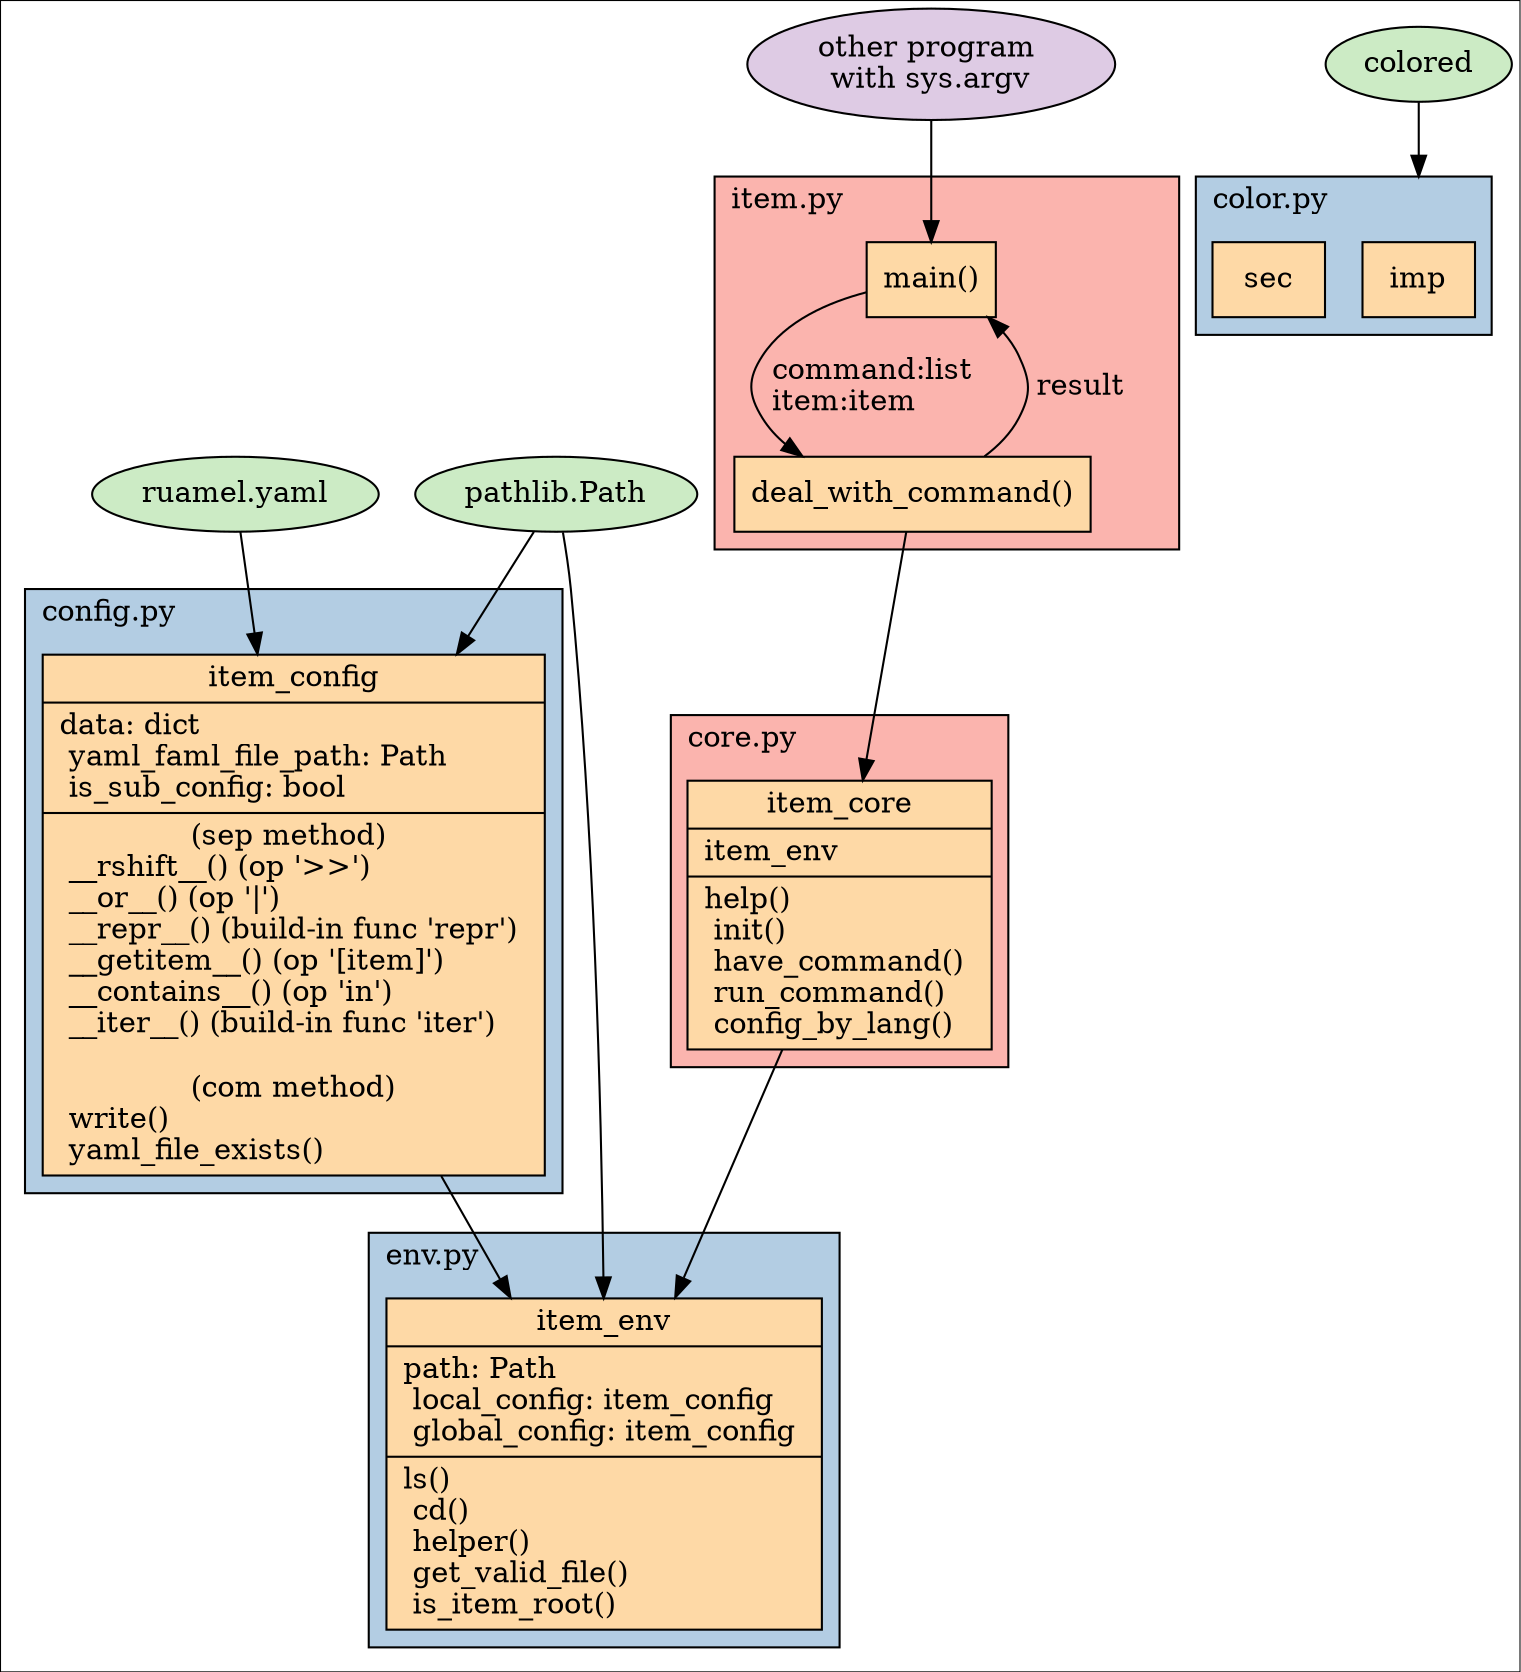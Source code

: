 digraph "classes" {
    charset="utf-8";
    graph [labeljust = l, colorscheme=pastel15];
    node [colorscheme=pastel15, style=filled, fillcolor=5];
    compound=true;

    ruamel_yaml [label="ruamel.yaml", fillcolor=3]
    colored [label="colored", fillcolor=3]
    pathlib_Path [label="pathlib.Path", fillcolor=3]

    argv [label="other program \nwith sys.argv", fillcolor=4]

    subgraph cluster_item{
        main [label="main()", shape="record"];
        deal_with_command [label="deal_with_command()", shape="record"];
        deal_with_command -> main [label=" result"];
        main -> deal_with_command [label=" command:list    \l item:item\l"];
        label = "item.py";
        bgcolor = 1;
    }

    subgraph cluster_core{
        item [label="{item_core| item_env
                        \l| help()
                         \l init()
                         \l have_command()
                         \l run_command()
                         \l config_by_lang()
                         \l}", shape="record"];
        label = "core.py"
        bgcolor = 1
    }
    
    subgraph cluster_item_env{
        item_env [label="{item_env| path: Path
                                 \l local_config: item_config
                                 \l global_config: item_config
                                \l| ls()
                                 \l cd()
                                 \l helper()
                                 \l get_valid_file()
                                 \l is_item_root()
                                 \l}", shape="record"]
        label = "env.py";
        bgcolor = 2;
    }

    subgraph cluster_config{
        item_config [label="{item_config| data: dict
                             \l yaml_faml_file_path: Path
                             \l is_sub_config: bool
                            \l| (sep method)
                             \n __rshift__() (op '\>\>')
                             \l __or__() (op '\|')
                             \l __repr__() (build-in func 'repr')
                             \l __getitem__() (op '[item]')
                             \l __contains__() (op 'in')
                             \l __iter__() (build-in func 'iter')
                           \l\n (com method)
                             \n write()
                             \l yaml_file_exists()
                             \l}", shape=record];
        label = "config.py";
        bgcolor = 2;
    }

    subgraph cluster_color{
        imp [label="{imp}", shape="record"];
        sec [label="{sec}", shape="record"];
        label = "color.py";
        bgcolor = 2;
    }

    ruamel_yaml -> item_config;
    colored -> imp [lhead=cluster_color];
    pathlib_Path -> {item_config, item_env};

    item_config -> item_env;
    
    argv -> main;
    deal_with_command -> item;
    item -> item_env;
}